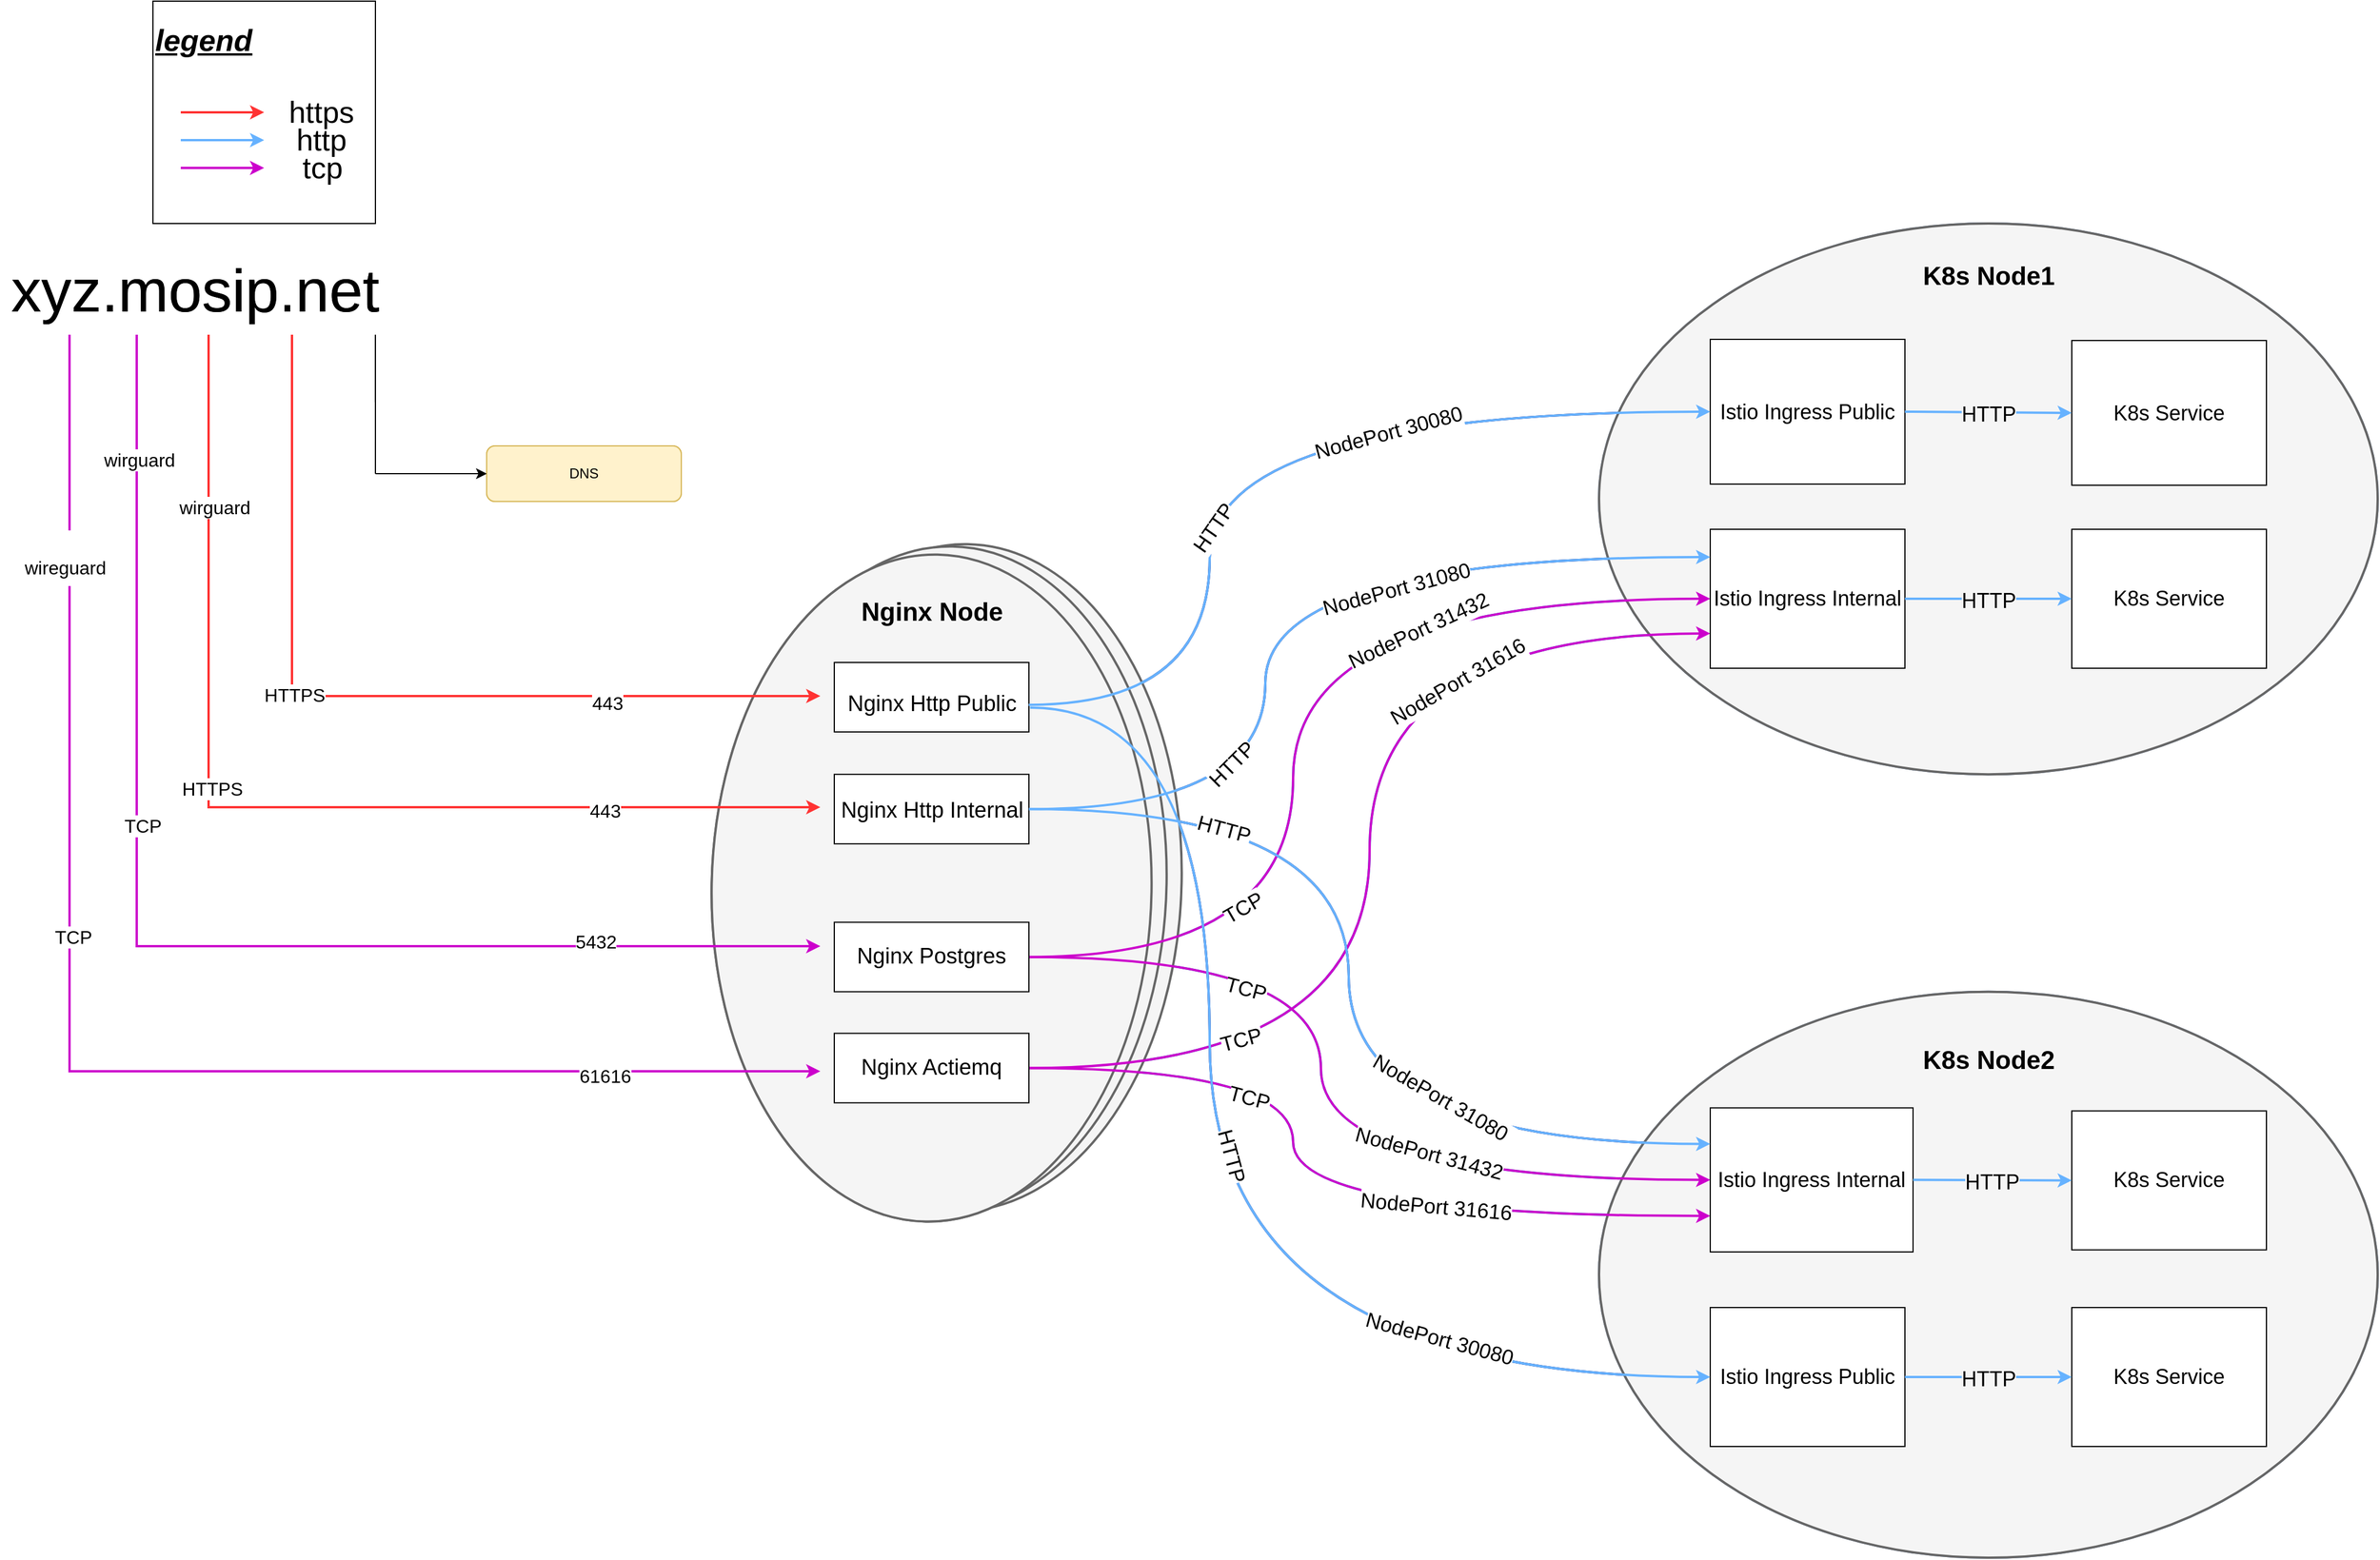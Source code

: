 <mxfile version="20.3.1" type="device"><diagram id="WVS-VEQ8yaZ8q5PCeerE" name="Page-1"><mxGraphModel dx="3231" dy="1894" grid="1" gridSize="24" guides="1" tooltips="1" connect="1" arrows="1" fold="1" page="1" pageScale="1" pageWidth="1169" pageHeight="827" background="none" math="0" shadow="0"><root><mxCell id="0"/><mxCell id="1" parent="0"/><mxCell id="tXTHn3TozKX0kwfG2leL-49" value="" style="rounded=0;whiteSpace=wrap;html=1;" parent="1" vertex="1"><mxGeometry x="301" y="137.38" width="100" as="geometry"/></mxCell><mxCell id="tXTHn3TozKX0kwfG2leL-51" value="" style="ellipse;whiteSpace=wrap;html=1;strokeWidth=2;fillColor=#dae8fc;strokeColor=#6c8ebf;" parent="1" vertex="1"><mxGeometry x="288" y="-576" width="672" height="475.62" as="geometry"/></mxCell><mxCell id="tXTHn3TozKX0kwfG2leL-53" value="DNS" style="rounded=1;whiteSpace=wrap;html=1;fillColor=#fff2cc;strokeColor=#d6b656;" parent="1" vertex="1"><mxGeometry x="-672" y="-384" width="168" height="48" as="geometry"/></mxCell><mxCell id="g8B8g3VruE6CoEb8FBhG-2" style="edgeStyle=orthogonalEdgeStyle;rounded=0;orthogonalLoop=1;jettySize=auto;html=1;exitX=0;exitY=0;exitDx=0;exitDy=0;entryX=0;entryY=0;entryDx=0;entryDy=0;" parent="1" source="tXTHn3TozKX0kwfG2leL-53" target="tXTHn3TozKX0kwfG2leL-53" edge="1"><mxGeometry relative="1" as="geometry"/></mxCell><mxCell id="g8B8g3VruE6CoEb8FBhG-12" value="" style="ellipse;whiteSpace=wrap;html=1;fillColor=#dae8fc;strokeWidth=2;strokeColor=#6c8ebf;" parent="1" vertex="1"><mxGeometry x="288" y="87.32" width="672" height="488.68" as="geometry"/></mxCell><mxCell id="g8B8g3VruE6CoEb8FBhG-14" value="" style="ellipse;whiteSpace=wrap;html=1;fillColor=#f5f5f5;rotation=-89;strokeWidth=2;strokeColor=#666666;fontColor=#333333;" parent="1" vertex="1"><mxGeometry x="-576" y="-192" width="576" height="379.62" as="geometry"/></mxCell><mxCell id="g8B8g3VruE6CoEb8FBhG-15" value="" style="rounded=0;whiteSpace=wrap;html=1;" parent="1" vertex="1"><mxGeometry x="-372" y="-197" width="168" height="60" as="geometry"/></mxCell><mxCell id="g8B8g3VruE6CoEb8FBhG-16" value="" style="rounded=0;whiteSpace=wrap;html=1;" parent="1" vertex="1"><mxGeometry x="-372" y="-100.38" width="168" height="60" as="geometry"/></mxCell><mxCell id="g8B8g3VruE6CoEb8FBhG-103" style="edgeStyle=elbowEdgeStyle;curved=1;orthogonalLoop=1;jettySize=auto;html=1;entryX=0;entryY=0.5;entryDx=0;entryDy=0;labelBackgroundColor=#FFFFFF;fontSize=18;endSize=6;strokeWidth=2;strokeColor=#00CCCC;" parent="1" source="g8B8g3VruE6CoEb8FBhG-17" target="g8B8g3VruE6CoEb8FBhG-21" edge="1"><mxGeometry relative="1" as="geometry"><Array as="points"><mxPoint x="24" y="-96"/></Array></mxGeometry></mxCell><mxCell id="g8B8g3VruE6CoEb8FBhG-112" value="TCP" style="edgeLabel;html=1;align=center;verticalAlign=middle;resizable=0;points=[];fontSize=18;rotation=-30;" parent="g8B8g3VruE6CoEb8FBhG-103" vertex="1" connectable="0"><mxGeometry x="-0.585" y="42" relative="1" as="geometry"><mxPoint x="-1" as="offset"/></mxGeometry></mxCell><mxCell id="g8B8g3VruE6CoEb8FBhG-119" value="NodePort 31432" style="edgeLabel;html=1;align=center;verticalAlign=middle;resizable=0;points=[];fontSize=18;rotation=-25;" parent="g8B8g3VruE6CoEb8FBhG-103" vertex="1" connectable="0"><mxGeometry x="0.436" y="-28" relative="1" as="geometry"><mxPoint as="offset"/></mxGeometry></mxCell><mxCell id="g8B8g3VruE6CoEb8FBhG-104" style="edgeStyle=elbowEdgeStyle;curved=1;orthogonalLoop=1;jettySize=auto;html=1;entryX=0;entryY=0.5;entryDx=0;entryDy=0;labelBackgroundColor=#FFFFFF;fontSize=18;endSize=6;strokeColor=#00CCCC;strokeWidth=2;" parent="1" source="g8B8g3VruE6CoEb8FBhG-17" target="g8B8g3VruE6CoEb8FBhG-23" edge="1"><mxGeometry relative="1" as="geometry"><Array as="points"><mxPoint x="48" y="168"/></Array></mxGeometry></mxCell><mxCell id="g8B8g3VruE6CoEb8FBhG-114" value="TCP" style="edgeLabel;html=1;align=center;verticalAlign=middle;resizable=0;points=[];fontSize=18;rotation=15;" parent="g8B8g3VruE6CoEb8FBhG-104" vertex="1" connectable="0"><mxGeometry x="-0.518" y="-27" relative="1" as="geometry"><mxPoint x="-1" as="offset"/></mxGeometry></mxCell><mxCell id="g8B8g3VruE6CoEb8FBhG-122" value="NodePort 31432" style="edgeLabel;html=1;align=center;verticalAlign=middle;resizable=0;points=[];fontSize=18;rotation=15;" parent="g8B8g3VruE6CoEb8FBhG-104" vertex="1" connectable="0"><mxGeometry x="0.374" y="23" relative="1" as="geometry"><mxPoint x="1" as="offset"/></mxGeometry></mxCell><mxCell id="g8B8g3VruE6CoEb8FBhG-17" value="&lt;font style=&quot;font-size: 19px;&quot;&gt;Nginx Postgres&lt;/font&gt;" style="rounded=0;whiteSpace=wrap;html=1;" parent="1" vertex="1"><mxGeometry x="-372" y="27.32" width="168" height="60" as="geometry"/></mxCell><mxCell id="g8B8g3VruE6CoEb8FBhG-105" style="edgeStyle=elbowEdgeStyle;curved=1;orthogonalLoop=1;jettySize=auto;html=1;entryX=0;entryY=0.75;entryDx=0;entryDy=0;labelBackgroundColor=#FFFFFF;fontSize=18;endSize=6;strokeColor=#00CCCC;strokeWidth=2;" parent="1" source="g8B8g3VruE6CoEb8FBhG-18" target="g8B8g3VruE6CoEb8FBhG-21" edge="1"><mxGeometry relative="1" as="geometry"/></mxCell><mxCell id="g8B8g3VruE6CoEb8FBhG-115" value="TCP" style="edgeLabel;html=1;align=center;verticalAlign=middle;resizable=0;points=[];fontSize=18;rotation=-15;" parent="g8B8g3VruE6CoEb8FBhG-105" vertex="1" connectable="0"><mxGeometry x="-0.618" y="24" relative="1" as="geometry"><mxPoint x="-1" as="offset"/></mxGeometry></mxCell><mxCell id="g8B8g3VruE6CoEb8FBhG-120" value="NodePort 31616" style="edgeLabel;html=1;align=center;verticalAlign=middle;resizable=0;points=[];fontSize=18;rotation=-30;" parent="g8B8g3VruE6CoEb8FBhG-105" vertex="1" connectable="0"><mxGeometry x="0.548" y="-42" relative="1" as="geometry"><mxPoint x="-1" as="offset"/></mxGeometry></mxCell><mxCell id="g8B8g3VruE6CoEb8FBhG-106" style="edgeStyle=elbowEdgeStyle;curved=1;orthogonalLoop=1;jettySize=auto;html=1;entryX=0;entryY=0.75;entryDx=0;entryDy=0;labelBackgroundColor=#FFFFFF;fontSize=18;endSize=6;strokeColor=#00CCCC;strokeWidth=2;" parent="1" source="g8B8g3VruE6CoEb8FBhG-18" target="g8B8g3VruE6CoEb8FBhG-23" edge="1"><mxGeometry relative="1" as="geometry"><Array as="points"><mxPoint x="24" y="216"/></Array></mxGeometry></mxCell><mxCell id="g8B8g3VruE6CoEb8FBhG-116" value="TCP" style="edgeLabel;html=1;align=center;verticalAlign=middle;resizable=0;points=[];fontSize=18;rotation=15;" parent="g8B8g3VruE6CoEb8FBhG-106" vertex="1" connectable="0"><mxGeometry x="-0.468" y="-25" relative="1" as="geometry"><mxPoint x="-1" as="offset"/></mxGeometry></mxCell><mxCell id="g8B8g3VruE6CoEb8FBhG-123" value="NodePort 31616" style="edgeLabel;html=1;align=center;verticalAlign=middle;resizable=0;points=[];fontSize=18;rotation=5;" parent="g8B8g3VruE6CoEb8FBhG-106" vertex="1" connectable="0"><mxGeometry x="0.336" y="8" relative="1" as="geometry"><mxPoint as="offset"/></mxGeometry></mxCell><mxCell id="g8B8g3VruE6CoEb8FBhG-18" value="&lt;font style=&quot;font-size: 19px;&quot;&gt;Nginx Actiemq&lt;/font&gt;" style="rounded=0;whiteSpace=wrap;html=1;" parent="1" vertex="1"><mxGeometry x="-372" y="123.24" width="168" height="60" as="geometry"/></mxCell><mxCell id="g8B8g3VruE6CoEb8FBhG-85" value="HTTP" style="edgeStyle=elbowEdgeStyle;rounded=0;orthogonalLoop=1;jettySize=auto;html=1;exitX=1;exitY=0.5;exitDx=0;exitDy=0;entryX=0;entryY=0.5;entryDx=0;entryDy=0;labelBackgroundColor=#FFFFFF;fontSize=18;" parent="1" source="g8B8g3VruE6CoEb8FBhG-19" target="g8B8g3VruE6CoEb8FBhG-20" edge="1"><mxGeometry relative="1" as="geometry"/></mxCell><mxCell id="g8B8g3VruE6CoEb8FBhG-19" value="&lt;font style=&quot;font-size: 18px;&quot;&gt;Istio Ingress Public&lt;/font&gt;" style="rounded=0;whiteSpace=wrap;html=1;" parent="1" vertex="1"><mxGeometry x="384" y="-476" width="168" height="125" as="geometry"/></mxCell><mxCell id="g8B8g3VruE6CoEb8FBhG-20" value="&lt;font style=&quot;font-size: 18px;&quot;&gt;K8s Service&lt;/font&gt;" style="rounded=0;whiteSpace=wrap;html=1;" parent="1" vertex="1"><mxGeometry x="696" y="-476" width="168" height="125" as="geometry"/></mxCell><mxCell id="g8B8g3VruE6CoEb8FBhG-86" value="HTTP" style="edgeStyle=elbowEdgeStyle;rounded=0;orthogonalLoop=1;jettySize=auto;html=1;exitX=1;exitY=0.5;exitDx=0;exitDy=0;entryX=0;entryY=0.5;entryDx=0;entryDy=0;labelBackgroundColor=#FFFFFF;fontSize=18;" parent="1" source="g8B8g3VruE6CoEb8FBhG-21" target="g8B8g3VruE6CoEb8FBhG-22" edge="1"><mxGeometry relative="1" as="geometry"/></mxCell><mxCell id="g8B8g3VruE6CoEb8FBhG-21" value="&lt;span style=&quot;color: rgb(0, 0, 0); font-family: Helvetica; font-size: 18px; font-style: normal; font-variant-ligatures: normal; font-variant-caps: normal; font-weight: 400; letter-spacing: normal; orphans: 2; text-align: center; text-indent: 0px; text-transform: none; widows: 2; word-spacing: 0px; -webkit-text-stroke-width: 0px; background-color: rgb(248, 249, 250); text-decoration-thickness: initial; text-decoration-style: initial; text-decoration-color: initial; float: none; display: inline !important;&quot;&gt;Istio Ingress Internal&lt;/span&gt;" style="rounded=0;whiteSpace=wrap;html=1;" parent="1" vertex="1"><mxGeometry x="384" y="-312" width="168" height="120" as="geometry"/></mxCell><mxCell id="g8B8g3VruE6CoEb8FBhG-22" value="&lt;span style=&quot;color: rgb(0, 0, 0); font-family: Helvetica; font-size: 18px; font-style: normal; font-variant-ligatures: normal; font-variant-caps: normal; font-weight: 400; letter-spacing: normal; orphans: 2; text-align: center; text-indent: 0px; text-transform: none; widows: 2; word-spacing: 0px; -webkit-text-stroke-width: 0px; background-color: rgb(248, 249, 250); text-decoration-thickness: initial; text-decoration-style: initial; text-decoration-color: initial; float: none; display: inline !important;&quot;&gt;K8s Service&lt;/span&gt;" style="rounded=0;whiteSpace=wrap;html=1;" parent="1" vertex="1"><mxGeometry x="696" y="-312" width="168" height="120" as="geometry"/></mxCell><mxCell id="g8B8g3VruE6CoEb8FBhG-23" value="&lt;span style=&quot;color: rgb(0, 0, 0); font-family: Helvetica; font-size: 18px; font-style: normal; font-variant-ligatures: normal; font-variant-caps: normal; font-weight: 400; letter-spacing: normal; orphans: 2; text-align: center; text-indent: 0px; text-transform: none; widows: 2; word-spacing: 0px; -webkit-text-stroke-width: 0px; background-color: rgb(248, 249, 250); text-decoration-thickness: initial; text-decoration-style: initial; text-decoration-color: initial; float: none; display: inline !important;&quot;&gt;Istio Ingress Internal&lt;/span&gt;" style="rounded=0;whiteSpace=wrap;html=1;" parent="1" vertex="1"><mxGeometry x="384" y="187.62" width="175" height="124.38" as="geometry"/></mxCell><mxCell id="g8B8g3VruE6CoEb8FBhG-24" value="&lt;span style=&quot;color: rgb(0, 0, 0); font-family: Helvetica; font-size: 18px; font-style: normal; font-variant-ligatures: normal; font-variant-caps: normal; font-weight: 400; letter-spacing: normal; orphans: 2; text-align: center; text-indent: 0px; text-transform: none; widows: 2; word-spacing: 0px; -webkit-text-stroke-width: 0px; background-color: rgb(248, 249, 250); text-decoration-thickness: initial; text-decoration-style: initial; text-decoration-color: initial; float: none; display: inline !important;&quot;&gt;K8s Service&lt;/span&gt;" style="rounded=0;whiteSpace=wrap;html=1;" parent="1" vertex="1"><mxGeometry x="696" y="183.24" width="168" height="120" as="geometry"/></mxCell><mxCell id="g8B8g3VruE6CoEb8FBhG-89" value="HTTP" style="edgeStyle=elbowEdgeStyle;rounded=0;orthogonalLoop=1;jettySize=auto;html=1;exitX=1;exitY=0.5;exitDx=0;exitDy=0;labelBackgroundColor=#FFFFFF;fontSize=18;" parent="1" source="g8B8g3VruE6CoEb8FBhG-25" target="g8B8g3VruE6CoEb8FBhG-26" edge="1"><mxGeometry relative="1" as="geometry"/></mxCell><mxCell id="g8B8g3VruE6CoEb8FBhG-25" value="&lt;span style=&quot;color: rgb(0, 0, 0); font-family: Helvetica; font-size: 18px; font-style: normal; font-variant-ligatures: normal; font-variant-caps: normal; font-weight: 400; letter-spacing: normal; orphans: 2; text-align: center; text-indent: 0px; text-transform: none; widows: 2; word-spacing: 0px; -webkit-text-stroke-width: 0px; background-color: rgb(248, 249, 250); text-decoration-thickness: initial; text-decoration-style: initial; text-decoration-color: initial; float: none; display: inline !important;&quot;&gt;Istio Ingress Public&lt;/span&gt;" style="rounded=0;whiteSpace=wrap;html=1;" parent="1" vertex="1"><mxGeometry x="384" y="360" width="168" height="120" as="geometry"/></mxCell><mxCell id="g8B8g3VruE6CoEb8FBhG-26" value="&lt;span style=&quot;color: rgb(0, 0, 0); font-family: Helvetica; font-size: 18px; font-style: normal; font-variant-ligatures: normal; font-variant-caps: normal; font-weight: 400; letter-spacing: normal; orphans: 2; text-align: center; text-indent: 0px; text-transform: none; widows: 2; word-spacing: 0px; -webkit-text-stroke-width: 0px; background-color: rgb(248, 249, 250); text-decoration-thickness: initial; text-decoration-style: initial; text-decoration-color: initial; float: none; display: inline !important;&quot;&gt;K8s Service&lt;/span&gt;" style="rounded=0;whiteSpace=wrap;html=1;" parent="1" vertex="1"><mxGeometry x="696" y="360" width="168" height="120" as="geometry"/></mxCell><mxCell id="g8B8g3VruE6CoEb8FBhG-42" value="" style="endArrow=none;html=1;rounded=0;fontSize=40;entryX=0.909;entryY=0.944;entryDx=0;entryDy=0;entryPerimeter=0;" parent="1" edge="1"><mxGeometry width="50" height="50" relative="1" as="geometry"><mxPoint x="-768" y="-360" as="sourcePoint"/><mxPoint x="-768.024" y="-480.032" as="targetPoint"/></mxGeometry></mxCell><mxCell id="g8B8g3VruE6CoEb8FBhG-43" value="" style="endArrow=classic;html=1;rounded=0;fontSize=40;entryX=0;entryY=0.5;entryDx=0;entryDy=0;" parent="1" target="tXTHn3TozKX0kwfG2leL-53" edge="1"><mxGeometry width="50" height="50" relative="1" as="geometry"><mxPoint x="-768" y="-360" as="sourcePoint"/><mxPoint x="-262" y="-216" as="targetPoint"/></mxGeometry></mxCell><mxCell id="g8B8g3VruE6CoEb8FBhG-47" style="edgeStyle=orthogonalEdgeStyle;rounded=0;orthogonalLoop=1;jettySize=auto;html=1;fontSize=40;strokeColor=#00CCCC;strokeWidth=2;" parent="1" edge="1"><mxGeometry relative="1" as="geometry"><mxPoint x="-384" y="48" as="targetPoint"/><mxPoint x="-974" y="-480" as="sourcePoint"/><Array as="points"><mxPoint x="-974" y="48"/></Array></mxGeometry></mxCell><mxCell id="g8B8g3VruE6CoEb8FBhG-66" value="&lt;span style=&quot;color: rgba(0, 0, 0, 0); font-family: monospace; font-size: 0px; text-align: start; background-color: rgb(248, 249, 250);&quot;&gt;%3CmxGraphModel%3E%3Croot%3E%3CmxCell%20id%3D%220%22%2F%3E%3CmxCell%20id%3D%221%22%20parent%3D%220%22%2F%3E%3CmxCell%20id%3D%222%22%20value%3D%22%26lt%3Bfont%20style%3D%26quot%3Bfont-size%3A%2016px%3B%26quot%3B%26gt%3Bwireguard%26lt%3B%2Ffont%26gt%3B%22%20style%3D%22edgeLabel%3Bhtml%3D1%3Balign%3Dcenter%3BverticalAlign%3Dmiddle%3Bresizable%3D0%3Bpoints%3D%5B%5D%3BfontSize%3D40%3B%22%20vertex%3D%221%22%20connectable%3D%220%22%20parent%3D%221%22%3E%3CmxGeometry%20x%3D%22-1036%22%20y%3D%22-288.889%22%20as%3D%22geometry%22%2F%3E%3C%2FmxCell%3E%3C%2Froot%3E%3C%2FmxGraphModel%3E&lt;/span&gt;&lt;span style=&quot;color: rgba(0, 0, 0, 0); font-family: monospace; font-size: 0px; text-align: start; background-color: rgb(248, 249, 250);&quot;&gt;%3CmxGraphModel%3E%3Croot%3E%3CmxCell%20id%3D%220%22%2F%3E%3CmxCell%20id%3D%221%22%20parent%3D%220%22%2F%3E%3CmxCell%20id%3D%222%22%20value%3D%22%26lt%3Bfont%20style%3D%26quot%3Bfont-size%3A%2016px%3B%26quot%3B%26gt%3Bwireguard%26lt%3B%2Ffont%26gt%3B%22%20style%3D%22edgeLabel%3Bhtml%3D1%3Balign%3Dcenter%3BverticalAlign%3Dmiddle%3Bresizable%3D0%3Bpoints%3D%5B%5D%3BfontSize%3D40%3B%22%20vertex%3D%221%22%20connectable%3D%220%22%20parent%3D%221%22%3E%3CmxGeometry%20x%3D%22-1036%22%20y%3D%22-288.889%22%20as%3D%22geometry%22%2F%3E%3C%2FmxCell%3E%3C%2Froot%3E%3C%2FmxGraphModel%3E&lt;/span&gt;" style="edgeLabel;html=1;align=center;verticalAlign=middle;resizable=0;points=[];fontSize=16;" parent="g8B8g3VruE6CoEb8FBhG-47" vertex="1" connectable="0"><mxGeometry x="-0.639" y="-2" relative="1" as="geometry"><mxPoint as="offset"/></mxGeometry></mxCell><mxCell id="g8B8g3VruE6CoEb8FBhG-67" value="wirguard" style="edgeLabel;html=1;align=center;verticalAlign=middle;resizable=0;points=[];fontSize=16;" parent="g8B8g3VruE6CoEb8FBhG-47" vertex="1" connectable="0"><mxGeometry x="-0.808" y="2" relative="1" as="geometry"><mxPoint as="offset"/></mxGeometry></mxCell><mxCell id="g8B8g3VruE6CoEb8FBhG-71" value="TCP" style="edgeLabel;html=1;align=center;verticalAlign=middle;resizable=0;points=[];fontSize=16;" parent="g8B8g3VruE6CoEb8FBhG-47" vertex="1" connectable="0"><mxGeometry x="-0.242" y="5" relative="1" as="geometry"><mxPoint as="offset"/></mxGeometry></mxCell><mxCell id="g8B8g3VruE6CoEb8FBhG-75" value="5432" style="edgeLabel;html=1;align=center;verticalAlign=middle;resizable=0;points=[];fontSize=16;" parent="g8B8g3VruE6CoEb8FBhG-47" vertex="1" connectable="0"><mxGeometry x="0.586" y="4" relative="1" as="geometry"><mxPoint x="37" as="offset"/></mxGeometry></mxCell><mxCell id="g8B8g3VruE6CoEb8FBhG-48" style="edgeStyle=orthogonalEdgeStyle;rounded=0;orthogonalLoop=1;jettySize=auto;html=1;fontSize=40;strokeWidth=2;strokeColor=#000066;" parent="1" edge="1"><mxGeometry relative="1" as="geometry"><mxPoint x="-384" y="-72" as="targetPoint"/><mxPoint x="-912" y="-480" as="sourcePoint"/><Array as="points"><mxPoint x="-912" y="-72"/></Array></mxGeometry></mxCell><mxCell id="g8B8g3VruE6CoEb8FBhG-68" value="wirguard" style="edgeLabel;html=1;align=center;verticalAlign=middle;resizable=0;points=[];fontSize=16;" parent="g8B8g3VruE6CoEb8FBhG-48" vertex="1" connectable="0"><mxGeometry x="-0.68" y="5" relative="1" as="geometry"><mxPoint y="-1" as="offset"/></mxGeometry></mxCell><mxCell id="g8B8g3VruE6CoEb8FBhG-70" value="HTTPS" style="edgeLabel;html=1;align=center;verticalAlign=middle;resizable=0;points=[];fontSize=16;" parent="g8B8g3VruE6CoEb8FBhG-48" vertex="1" connectable="0"><mxGeometry x="-0.16" y="3" relative="1" as="geometry"><mxPoint y="-1" as="offset"/></mxGeometry></mxCell><mxCell id="g8B8g3VruE6CoEb8FBhG-74" value="443" style="edgeLabel;html=1;align=center;verticalAlign=middle;resizable=0;points=[];fontSize=16;" parent="g8B8g3VruE6CoEb8FBhG-48" vertex="1" connectable="0"><mxGeometry x="0.599" y="-3" relative="1" as="geometry"><mxPoint x="1" as="offset"/></mxGeometry></mxCell><mxCell id="g8B8g3VruE6CoEb8FBhG-49" style="edgeStyle=orthogonalEdgeStyle;rounded=0;orthogonalLoop=1;jettySize=auto;html=1;fontSize=40;strokeColor=#000066;strokeWidth=2;" parent="1" edge="1"><mxGeometry relative="1" as="geometry"><mxPoint x="-384" y="-168" as="targetPoint"/><mxPoint x="-840" y="-480" as="sourcePoint"/><Array as="points"><mxPoint x="-840" y="-469"/><mxPoint x="-840" y="-168"/></Array></mxGeometry></mxCell><mxCell id="g8B8g3VruE6CoEb8FBhG-69" value="HTTPS" style="edgeLabel;html=1;align=center;verticalAlign=middle;resizable=0;points=[];fontSize=16;" parent="g8B8g3VruE6CoEb8FBhG-49" vertex="1" connectable="0"><mxGeometry x="-0.19" y="1" relative="1" as="geometry"><mxPoint x="1" as="offset"/></mxGeometry></mxCell><mxCell id="g8B8g3VruE6CoEb8FBhG-73" value="443" style="edgeLabel;html=1;align=center;verticalAlign=middle;resizable=0;points=[];fontSize=16;" parent="g8B8g3VruE6CoEb8FBhG-49" vertex="1" connectable="0"><mxGeometry x="0.518" y="-6" relative="1" as="geometry"><mxPoint x="1" as="offset"/></mxGeometry></mxCell><mxCell id="g8B8g3VruE6CoEb8FBhG-50" style="edgeStyle=orthogonalEdgeStyle;rounded=0;orthogonalLoop=1;jettySize=auto;html=1;fontSize=40;strokeColor=#00CCCC;strokeWidth=2;" parent="1" edge="1"><mxGeometry relative="1" as="geometry"><mxPoint x="-384" y="156" as="targetPoint"/><mxPoint x="-1032" y="-480" as="sourcePoint"/><Array as="points"><mxPoint x="-1032" y="156"/><mxPoint x="-384" y="156"/></Array></mxGeometry></mxCell><mxCell id="g8B8g3VruE6CoEb8FBhG-65" value="&lt;font style=&quot;font-size: 16px;&quot;&gt;wireguard&lt;/font&gt;" style="edgeLabel;html=1;align=center;verticalAlign=middle;resizable=0;points=[];fontSize=40;" parent="g8B8g3VruE6CoEb8FBhG-50" vertex="1" connectable="0"><mxGeometry x="-0.702" y="-4" relative="1" as="geometry"><mxPoint as="offset"/></mxGeometry></mxCell><mxCell id="g8B8g3VruE6CoEb8FBhG-72" value="TCP" style="edgeLabel;html=1;align=center;verticalAlign=middle;resizable=0;points=[];fontSize=16;" parent="g8B8g3VruE6CoEb8FBhG-50" vertex="1" connectable="0"><mxGeometry x="-0.19" y="3" relative="1" as="geometry"><mxPoint as="offset"/></mxGeometry></mxCell><mxCell id="g8B8g3VruE6CoEb8FBhG-76" value="61616" style="edgeLabel;html=1;align=center;verticalAlign=middle;resizable=0;points=[];fontSize=16;" parent="g8B8g3VruE6CoEb8FBhG-50" vertex="1" connectable="0"><mxGeometry x="0.708" y="-4" relative="1" as="geometry"><mxPoint x="1" as="offset"/></mxGeometry></mxCell><mxCell id="g8B8g3VruE6CoEb8FBhG-77" value="&lt;b&gt;&lt;font style=&quot;font-size: 22px;&quot;&gt;Nginx Node&lt;/font&gt;&lt;/b&gt;" style="text;html=1;align=center;verticalAlign=middle;resizable=0;points=[];autosize=1;strokeColor=none;fillColor=none;fontSize=16;" parent="1" vertex="1"><mxGeometry x="-360" y="-264" width="144" height="48" as="geometry"/></mxCell><mxCell id="g8B8g3VruE6CoEb8FBhG-79" value="&lt;font style=&quot;font-size: 52px;&quot;&gt;xyz.mosip.net&lt;/font&gt;" style="text;html=1;align=center;verticalAlign=middle;resizable=0;points=[];autosize=1;strokeColor=none;fillColor=none;fontSize=18;strokeWidth=12;" parent="1" vertex="1"><mxGeometry x="-1092" y="-554" width="336" height="72" as="geometry"/></mxCell><mxCell id="g8B8g3VruE6CoEb8FBhG-99" style="edgeStyle=elbowEdgeStyle;curved=1;orthogonalLoop=1;jettySize=auto;html=1;entryX=0;entryY=0.5;entryDx=0;entryDy=0;labelBackgroundColor=#FFFFFF;fontSize=18;endSize=6;exitX=0.999;exitY=0.675;exitDx=0;exitDy=0;exitPerimeter=0;strokeColor=#000066;strokeWidth=2;" parent="1" source="g8B8g3VruE6CoEb8FBhG-80" target="g8B8g3VruE6CoEb8FBhG-19" edge="1"><mxGeometry relative="1" as="geometry"><mxPoint x="-216" y="-165" as="sourcePoint"/><Array as="points"><mxPoint x="-48" y="-384"/><mxPoint x="72" y="-480"/><mxPoint x="-72" y="-288"/><mxPoint x="72" y="-480"/><mxPoint x="-48" y="-360"/></Array></mxGeometry></mxCell><mxCell id="g8B8g3VruE6CoEb8FBhG-108" value="HTTP" style="edgeLabel;html=1;align=center;verticalAlign=middle;resizable=0;points=[];fontSize=18;rotation=-55;" parent="g8B8g3VruE6CoEb8FBhG-99" vertex="1" connectable="0"><mxGeometry x="-0.265" y="-3" relative="1" as="geometry"><mxPoint as="offset"/></mxGeometry></mxCell><mxCell id="g8B8g3VruE6CoEb8FBhG-117" value="NodePort 30080" style="edgeLabel;html=1;align=center;verticalAlign=middle;resizable=0;points=[];fontSize=18;rotation=-15;fontColor=#000000;" parent="g8B8g3VruE6CoEb8FBhG-99" vertex="1" connectable="0"><mxGeometry x="0.34" y="-18" relative="1" as="geometry"><mxPoint x="-1" as="offset"/></mxGeometry></mxCell><mxCell id="g8B8g3VruE6CoEb8FBhG-100" style="edgeStyle=elbowEdgeStyle;curved=1;orthogonalLoop=1;jettySize=auto;html=1;entryX=0;entryY=0.5;entryDx=0;entryDy=0;labelBackgroundColor=#FFFFFF;fontSize=18;endSize=6;exitX=1.006;exitY=0.708;exitDx=0;exitDy=0;exitPerimeter=0;strokeWidth=2;strokeColor=#000066;" parent="1" source="g8B8g3VruE6CoEb8FBhG-80" target="g8B8g3VruE6CoEb8FBhG-25" edge="1"><mxGeometry relative="1" as="geometry"><mxPoint x="-192" y="-151" as="sourcePoint"/><Array as="points"><mxPoint x="-48" y="216"/></Array></mxGeometry></mxCell><mxCell id="g8B8g3VruE6CoEb8FBhG-111" value="HTTP" style="edgeLabel;html=1;align=center;verticalAlign=middle;resizable=0;points=[];fontSize=18;rotation=75;" parent="g8B8g3VruE6CoEb8FBhG-100" vertex="1" connectable="0"><mxGeometry x="-0.07" y="19" relative="1" as="geometry"><mxPoint as="offset"/></mxGeometry></mxCell><mxCell id="g8B8g3VruE6CoEb8FBhG-124" value="NodePort 30080" style="edgeLabel;html=1;align=center;verticalAlign=middle;resizable=0;points=[];fontSize=18;rotation=15;" parent="g8B8g3VruE6CoEb8FBhG-100" vertex="1" connectable="0"><mxGeometry x="0.596" y="33" relative="1" as="geometry"><mxPoint x="1" as="offset"/></mxGeometry></mxCell><mxCell id="g8B8g3VruE6CoEb8FBhG-80" value="&lt;font style=&quot;font-size: 19px;&quot;&gt;Nginx Http Public&lt;/font&gt;" style="text;html=1;align=center;verticalAlign=middle;resizable=0;points=[];autosize=1;strokeColor=none;fillColor=none;fontSize=50;" parent="1" vertex="1"><mxGeometry x="-372" y="-209" width="168" height="72" as="geometry"/></mxCell><mxCell id="g8B8g3VruE6CoEb8FBhG-98" style="edgeStyle=elbowEdgeStyle;curved=1;orthogonalLoop=1;jettySize=auto;html=1;entryX=0;entryY=0.25;entryDx=0;entryDy=0;labelBackgroundColor=#FFFFFF;fontSize=18;endSize=6;strokeColor=#000066;strokeWidth=2;" parent="1" source="g8B8g3VruE6CoEb8FBhG-81" target="g8B8g3VruE6CoEb8FBhG-23" edge="1"><mxGeometry relative="1" as="geometry"><Array as="points"><mxPoint x="72" y="24"/></Array></mxGeometry></mxCell><mxCell id="g8B8g3VruE6CoEb8FBhG-110" value="HTTP" style="edgeLabel;html=1;align=center;verticalAlign=middle;resizable=0;points=[];fontSize=18;rotation=15;" parent="g8B8g3VruE6CoEb8FBhG-98" vertex="1" connectable="0"><mxGeometry x="-0.616" y="-17" relative="1" as="geometry"><mxPoint x="-1" as="offset"/></mxGeometry></mxCell><mxCell id="g8B8g3VruE6CoEb8FBhG-121" value="NodePort 31080&amp;nbsp;" style="edgeLabel;html=1;align=center;verticalAlign=middle;resizable=0;points=[];fontSize=18;rotation=30;" parent="g8B8g3VruE6CoEb8FBhG-98" vertex="1" connectable="0"><mxGeometry x="0.473" y="39" relative="1" as="geometry"><mxPoint as="offset"/></mxGeometry></mxCell><mxCell id="g8B8g3VruE6CoEb8FBhG-101" style="edgeStyle=elbowEdgeStyle;curved=1;orthogonalLoop=1;jettySize=auto;html=1;labelBackgroundColor=#FFFFFF;fontSize=18;endSize=6;strokeColor=#000066;strokeWidth=2;" parent="1" source="g8B8g3VruE6CoEb8FBhG-81" target="g8B8g3VruE6CoEb8FBhG-21" edge="1"><mxGeometry relative="1" as="geometry"><Array as="points"><mxPoint y="-288"/></Array></mxGeometry></mxCell><mxCell id="g8B8g3VruE6CoEb8FBhG-109" value="HTTP" style="edgeLabel;html=1;align=center;verticalAlign=middle;resizable=0;points=[];fontSize=18;rotation=-45;" parent="g8B8g3VruE6CoEb8FBhG-101" vertex="1" connectable="0"><mxGeometry x="-0.398" y="29" relative="1" as="geometry"><mxPoint as="offset"/></mxGeometry></mxCell><mxCell id="g8B8g3VruE6CoEb8FBhG-118" value="NodePort 31080" style="edgeLabel;html=1;align=center;verticalAlign=middle;resizable=0;points=[];fontSize=18;rotation=-15;" parent="g8B8g3VruE6CoEb8FBhG-101" vertex="1" connectable="0"><mxGeometry x="0.328" y="-28" relative="1" as="geometry"><mxPoint x="-1" as="offset"/></mxGeometry></mxCell><mxCell id="g8B8g3VruE6CoEb8FBhG-81" value="&lt;font style=&quot;font-size: 19px;&quot;&gt;Nginx Http Internal&lt;/font&gt;" style="text;html=1;align=center;verticalAlign=middle;resizable=0;points=[];autosize=1;strokeColor=none;fillColor=none;fontSize=20;" parent="1" vertex="1"><mxGeometry x="-372" y="-94.38" width="168" height="48" as="geometry"/></mxCell><mxCell id="g8B8g3VruE6CoEb8FBhG-83" value="&lt;b&gt;K8s Node1&lt;/b&gt;" style="text;html=1;align=center;verticalAlign=middle;resizable=0;points=[];autosize=1;strokeColor=none;fillColor=none;fontSize=22;" parent="1" vertex="1"><mxGeometry x="552" y="-554" width="144" height="48" as="geometry"/></mxCell><mxCell id="g8B8g3VruE6CoEb8FBhG-84" value="&lt;b&gt;K8s Node2&lt;/b&gt;" style="text;html=1;align=center;verticalAlign=middle;resizable=0;points=[];autosize=1;strokeColor=none;fillColor=none;fontSize=22;" parent="1" vertex="1"><mxGeometry x="552" y="123.24" width="144" height="48" as="geometry"/></mxCell><mxCell id="g8B8g3VruE6CoEb8FBhG-92" value="HTTP" style="endArrow=classic;html=1;rounded=0;labelBackgroundColor=#FFFFFF;fontSize=18;endSize=6;exitX=1;exitY=0.5;exitDx=0;exitDy=0;" parent="1" source="g8B8g3VruE6CoEb8FBhG-23" target="g8B8g3VruE6CoEb8FBhG-24" edge="1"><mxGeometry width="50" height="50" relative="1" as="geometry"><mxPoint x="240" y="218" as="sourcePoint"/><mxPoint x="290" y="168" as="targetPoint"/><Array as="points"><mxPoint x="624" y="250"/></Array></mxGeometry></mxCell><mxCell id="43R2U5w7s7dkyhz_4EI_-1" value="" style="ellipse;whiteSpace=wrap;html=1;fillColor=#f5f5f5;rotation=-89;strokeWidth=2;strokeColor=#666666;fontColor=#333333;" parent="1" vertex="1"><mxGeometry x="-550" y="-201" width="576" height="379.62" as="geometry"/></mxCell><mxCell id="43R2U5w7s7dkyhz_4EI_-2" value="" style="ellipse;whiteSpace=wrap;html=1;fillColor=#f5f5f5;rotation=-89;strokeWidth=2;strokeColor=#666666;fontColor=#333333;" parent="1" vertex="1"><mxGeometry x="-563" y="-199" width="576" height="379.62" as="geometry"/></mxCell><mxCell id="43R2U5w7s7dkyhz_4EI_-3" value="" style="rounded=0;whiteSpace=wrap;html=1;" parent="1" vertex="1"><mxGeometry x="301" y="137.38" width="100" as="geometry"/></mxCell><mxCell id="43R2U5w7s7dkyhz_4EI_-4" value="" style="ellipse;whiteSpace=wrap;html=1;strokeWidth=2;fillColor=#f5f5f5;strokeColor=#666666;fontColor=#333333;" parent="1" vertex="1"><mxGeometry x="288" y="-576" width="672" height="475.62" as="geometry"/></mxCell><mxCell id="43R2U5w7s7dkyhz_4EI_-5" value="DNS" style="rounded=1;whiteSpace=wrap;html=1;fillColor=#fff2cc;strokeColor=#d6b656;" parent="1" vertex="1"><mxGeometry x="-672" y="-384" width="168" height="48" as="geometry"/></mxCell><mxCell id="43R2U5w7s7dkyhz_4EI_-6" style="edgeStyle=orthogonalEdgeStyle;rounded=0;orthogonalLoop=1;jettySize=auto;html=1;exitX=0;exitY=0;exitDx=0;exitDy=0;entryX=0;entryY=0;entryDx=0;entryDy=0;" parent="1" source="43R2U5w7s7dkyhz_4EI_-5" target="43R2U5w7s7dkyhz_4EI_-5" edge="1"><mxGeometry relative="1" as="geometry"/></mxCell><mxCell id="43R2U5w7s7dkyhz_4EI_-7" value="" style="ellipse;whiteSpace=wrap;html=1;fillColor=#f5f5f5;strokeWidth=2;strokeColor=#666666;fontColor=#333333;" parent="1" vertex="1"><mxGeometry x="288" y="87.32" width="672" height="488.68" as="geometry"/></mxCell><mxCell id="43R2U5w7s7dkyhz_4EI_-8" value="" style="ellipse;whiteSpace=wrap;html=1;fillColor=#f5f5f5;rotation=-89;strokeWidth=2;strokeColor=#666666;fontColor=#333333;" parent="1" vertex="1"><mxGeometry x="-576" y="-192" width="576" height="379.62" as="geometry"/></mxCell><mxCell id="43R2U5w7s7dkyhz_4EI_-9" value="" style="rounded=0;whiteSpace=wrap;html=1;" parent="1" vertex="1"><mxGeometry x="-372" y="-197" width="168" height="60" as="geometry"/></mxCell><mxCell id="43R2U5w7s7dkyhz_4EI_-10" value="" style="rounded=0;whiteSpace=wrap;html=1;" parent="1" vertex="1"><mxGeometry x="-372" y="-100.38" width="168" height="60" as="geometry"/></mxCell><mxCell id="43R2U5w7s7dkyhz_4EI_-11" style="edgeStyle=elbowEdgeStyle;curved=1;orthogonalLoop=1;jettySize=auto;html=1;entryX=0;entryY=0.5;entryDx=0;entryDy=0;labelBackgroundColor=#FFFFFF;fontSize=18;endSize=6;strokeWidth=2;strokeColor=#CC00CC;fillColor=#76608a;" parent="1" source="43R2U5w7s7dkyhz_4EI_-17" target="43R2U5w7s7dkyhz_4EI_-29" edge="1"><mxGeometry relative="1" as="geometry"><Array as="points"><mxPoint x="24" y="-96"/></Array></mxGeometry></mxCell><mxCell id="43R2U5w7s7dkyhz_4EI_-12" value="TCP" style="edgeLabel;html=1;align=center;verticalAlign=middle;resizable=0;points=[];fontSize=18;rotation=-30;" parent="43R2U5w7s7dkyhz_4EI_-11" vertex="1" connectable="0"><mxGeometry x="-0.585" y="42" relative="1" as="geometry"><mxPoint x="-1" as="offset"/></mxGeometry></mxCell><mxCell id="43R2U5w7s7dkyhz_4EI_-13" value="NodePort 31432" style="edgeLabel;html=1;align=center;verticalAlign=middle;resizable=0;points=[];fontSize=18;rotation=-25;" parent="43R2U5w7s7dkyhz_4EI_-11" vertex="1" connectable="0"><mxGeometry x="0.436" y="-28" relative="1" as="geometry"><mxPoint as="offset"/></mxGeometry></mxCell><mxCell id="43R2U5w7s7dkyhz_4EI_-14" style="edgeStyle=elbowEdgeStyle;curved=1;orthogonalLoop=1;jettySize=auto;html=1;entryX=0;entryY=0.5;entryDx=0;entryDy=0;labelBackgroundColor=#FFFFFF;fontSize=18;endSize=6;strokeColor=#CC00CC;strokeWidth=2;fillColor=#76608a;" parent="1" source="43R2U5w7s7dkyhz_4EI_-17" target="43R2U5w7s7dkyhz_4EI_-31" edge="1"><mxGeometry relative="1" as="geometry"><Array as="points"><mxPoint x="48" y="168"/></Array></mxGeometry></mxCell><mxCell id="43R2U5w7s7dkyhz_4EI_-15" value="TCP" style="edgeLabel;html=1;align=center;verticalAlign=middle;resizable=0;points=[];fontSize=18;rotation=15;" parent="43R2U5w7s7dkyhz_4EI_-14" vertex="1" connectable="0"><mxGeometry x="-0.518" y="-27" relative="1" as="geometry"><mxPoint x="-1" as="offset"/></mxGeometry></mxCell><mxCell id="43R2U5w7s7dkyhz_4EI_-16" value="NodePort 31432" style="edgeLabel;html=1;align=center;verticalAlign=middle;resizable=0;points=[];fontSize=18;rotation=15;" parent="43R2U5w7s7dkyhz_4EI_-14" vertex="1" connectable="0"><mxGeometry x="0.374" y="23" relative="1" as="geometry"><mxPoint x="1" as="offset"/></mxGeometry></mxCell><mxCell id="43R2U5w7s7dkyhz_4EI_-17" value="&lt;font style=&quot;font-size: 19px;&quot;&gt;Nginx Postgres&lt;/font&gt;" style="rounded=0;whiteSpace=wrap;html=1;" parent="1" vertex="1"><mxGeometry x="-372" y="27.32" width="168" height="60" as="geometry"/></mxCell><mxCell id="43R2U5w7s7dkyhz_4EI_-18" style="edgeStyle=elbowEdgeStyle;curved=1;orthogonalLoop=1;jettySize=auto;html=1;entryX=0;entryY=0.75;entryDx=0;entryDy=0;labelBackgroundColor=#FFFFFF;fontSize=18;endSize=6;strokeColor=#CC00CC;strokeWidth=2;fillColor=#76608a;" parent="1" source="43R2U5w7s7dkyhz_4EI_-24" target="43R2U5w7s7dkyhz_4EI_-29" edge="1"><mxGeometry relative="1" as="geometry"/></mxCell><mxCell id="43R2U5w7s7dkyhz_4EI_-19" value="TCP" style="edgeLabel;html=1;align=center;verticalAlign=middle;resizable=0;points=[];fontSize=18;rotation=-15;" parent="43R2U5w7s7dkyhz_4EI_-18" vertex="1" connectable="0"><mxGeometry x="-0.618" y="24" relative="1" as="geometry"><mxPoint x="-1" as="offset"/></mxGeometry></mxCell><mxCell id="43R2U5w7s7dkyhz_4EI_-20" value="NodePort 31616" style="edgeLabel;html=1;align=center;verticalAlign=middle;resizable=0;points=[];fontSize=18;rotation=-30;" parent="43R2U5w7s7dkyhz_4EI_-18" vertex="1" connectable="0"><mxGeometry x="0.548" y="-42" relative="1" as="geometry"><mxPoint x="-1" as="offset"/></mxGeometry></mxCell><mxCell id="43R2U5w7s7dkyhz_4EI_-21" style="edgeStyle=elbowEdgeStyle;curved=1;orthogonalLoop=1;jettySize=auto;html=1;entryX=0;entryY=0.75;entryDx=0;entryDy=0;labelBackgroundColor=#FFFFFF;fontSize=18;endSize=6;strokeColor=#CC00CC;strokeWidth=2;fillColor=#76608a;" parent="1" source="43R2U5w7s7dkyhz_4EI_-24" target="43R2U5w7s7dkyhz_4EI_-31" edge="1"><mxGeometry relative="1" as="geometry"><Array as="points"><mxPoint x="24" y="216"/></Array></mxGeometry></mxCell><mxCell id="43R2U5w7s7dkyhz_4EI_-22" value="TCP" style="edgeLabel;html=1;align=center;verticalAlign=middle;resizable=0;points=[];fontSize=18;rotation=15;" parent="43R2U5w7s7dkyhz_4EI_-21" vertex="1" connectable="0"><mxGeometry x="-0.468" y="-25" relative="1" as="geometry"><mxPoint x="-1" as="offset"/></mxGeometry></mxCell><mxCell id="43R2U5w7s7dkyhz_4EI_-23" value="NodePort 31616" style="edgeLabel;html=1;align=center;verticalAlign=middle;resizable=0;points=[];fontSize=18;rotation=5;" parent="43R2U5w7s7dkyhz_4EI_-21" vertex="1" connectable="0"><mxGeometry x="0.336" y="8" relative="1" as="geometry"><mxPoint as="offset"/></mxGeometry></mxCell><mxCell id="43R2U5w7s7dkyhz_4EI_-24" value="&lt;font style=&quot;font-size: 19px;&quot;&gt;Nginx Actiemq&lt;/font&gt;" style="rounded=0;whiteSpace=wrap;html=1;" parent="1" vertex="1"><mxGeometry x="-372" y="123.24" width="168" height="60" as="geometry"/></mxCell><mxCell id="43R2U5w7s7dkyhz_4EI_-26" value="&lt;font style=&quot;font-size: 18px;&quot;&gt;Istio Ingress Public&lt;/font&gt;" style="rounded=0;whiteSpace=wrap;html=1;" parent="1" vertex="1"><mxGeometry x="384" y="-476" width="168" height="125" as="geometry"/></mxCell><mxCell id="43R2U5w7s7dkyhz_4EI_-27" value="&lt;font style=&quot;font-size: 18px;&quot;&gt;K8s Service&lt;/font&gt;" style="rounded=0;whiteSpace=wrap;html=1;" parent="1" vertex="1"><mxGeometry x="696" y="-475" width="168" height="125" as="geometry"/></mxCell><mxCell id="43R2U5w7s7dkyhz_4EI_-29" value="&lt;span style=&quot;color: rgb(0, 0, 0); font-family: Helvetica; font-size: 18px; font-style: normal; font-variant-ligatures: normal; font-variant-caps: normal; font-weight: 400; letter-spacing: normal; orphans: 2; text-align: center; text-indent: 0px; text-transform: none; widows: 2; word-spacing: 0px; -webkit-text-stroke-width: 0px; text-decoration-thickness: initial; text-decoration-style: initial; text-decoration-color: initial; float: none; display: inline !important;&quot;&gt;Istio Ingress Internal&lt;/span&gt;" style="rounded=0;whiteSpace=wrap;html=1;" parent="1" vertex="1"><mxGeometry x="384" y="-312" width="168" height="120" as="geometry"/></mxCell><mxCell id="43R2U5w7s7dkyhz_4EI_-30" value="&lt;span style=&quot;color: rgb(0, 0, 0); font-family: Helvetica; font-size: 18px; font-style: normal; font-variant-ligatures: normal; font-variant-caps: normal; font-weight: 400; letter-spacing: normal; orphans: 2; text-align: center; text-indent: 0px; text-transform: none; widows: 2; word-spacing: 0px; -webkit-text-stroke-width: 0px; text-decoration-thickness: initial; text-decoration-style: initial; text-decoration-color: initial; float: none; display: inline !important;&quot;&gt;K8s Service&lt;/span&gt;" style="rounded=0;whiteSpace=wrap;html=1;" parent="1" vertex="1"><mxGeometry x="696" y="-312" width="168" height="120" as="geometry"/></mxCell><mxCell id="43R2U5w7s7dkyhz_4EI_-31" value="&lt;span style=&quot;color: rgb(0, 0, 0); font-family: Helvetica; font-size: 18px; font-style: normal; font-variant-ligatures: normal; font-variant-caps: normal; font-weight: 400; letter-spacing: normal; orphans: 2; text-align: center; text-indent: 0px; text-transform: none; widows: 2; word-spacing: 0px; -webkit-text-stroke-width: 0px; text-decoration-thickness: initial; text-decoration-style: initial; text-decoration-color: initial; float: none; display: inline !important;&quot;&gt;Istio Ingress Internal&lt;/span&gt;" style="rounded=0;whiteSpace=wrap;html=1;" parent="1" vertex="1"><mxGeometry x="384" y="187.62" width="175" height="124.38" as="geometry"/></mxCell><mxCell id="43R2U5w7s7dkyhz_4EI_-32" value="&lt;span style=&quot;color: rgb(0, 0, 0); font-family: Helvetica; font-size: 18px; font-style: normal; font-variant-ligatures: normal; font-variant-caps: normal; font-weight: 400; letter-spacing: normal; orphans: 2; text-align: center; text-indent: 0px; text-transform: none; widows: 2; word-spacing: 0px; -webkit-text-stroke-width: 0px; text-decoration-thickness: initial; text-decoration-style: initial; text-decoration-color: initial; float: none; display: inline !important;&quot;&gt;K8s Service&lt;/span&gt;" style="rounded=0;whiteSpace=wrap;html=1;" parent="1" vertex="1"><mxGeometry x="696" y="190.24" width="168" height="120" as="geometry"/></mxCell><mxCell id="43R2U5w7s7dkyhz_4EI_-34" value="&lt;span style=&quot;color: rgb(0, 0, 0); font-family: Helvetica; font-size: 18px; font-style: normal; font-variant-ligatures: normal; font-variant-caps: normal; font-weight: 400; letter-spacing: normal; orphans: 2; text-align: center; text-indent: 0px; text-transform: none; widows: 2; word-spacing: 0px; -webkit-text-stroke-width: 0px; text-decoration-thickness: initial; text-decoration-style: initial; text-decoration-color: initial; float: none; display: inline !important;&quot;&gt;Istio Ingress Public&lt;/span&gt;" style="rounded=0;whiteSpace=wrap;html=1;" parent="1" vertex="1"><mxGeometry x="384" y="360" width="168" height="120" as="geometry"/></mxCell><mxCell id="43R2U5w7s7dkyhz_4EI_-35" value="&lt;span style=&quot;color: rgb(0, 0, 0); font-family: Helvetica; font-size: 18px; font-style: normal; font-variant-ligatures: normal; font-variant-caps: normal; font-weight: 400; letter-spacing: normal; orphans: 2; text-align: center; text-indent: 0px; text-transform: none; widows: 2; word-spacing: 0px; -webkit-text-stroke-width: 0px; text-decoration-thickness: initial; text-decoration-style: initial; text-decoration-color: initial; float: none; display: inline !important;&quot;&gt;K8s Service&lt;/span&gt;" style="rounded=0;whiteSpace=wrap;html=1;" parent="1" vertex="1"><mxGeometry x="696" y="360" width="168" height="120" as="geometry"/></mxCell><mxCell id="43R2U5w7s7dkyhz_4EI_-36" value="" style="endArrow=none;html=1;rounded=0;fontSize=40;entryX=0.909;entryY=0.944;entryDx=0;entryDy=0;entryPerimeter=0;" parent="1" edge="1"><mxGeometry width="50" height="50" relative="1" as="geometry"><mxPoint x="-768" y="-360" as="sourcePoint"/><mxPoint x="-768.024" y="-480.032" as="targetPoint"/></mxGeometry></mxCell><mxCell id="43R2U5w7s7dkyhz_4EI_-37" value="" style="endArrow=classic;html=1;rounded=0;fontSize=40;entryX=0;entryY=0.5;entryDx=0;entryDy=0;" parent="1" target="43R2U5w7s7dkyhz_4EI_-5" edge="1"><mxGeometry width="50" height="50" relative="1" as="geometry"><mxPoint x="-768" y="-360" as="sourcePoint"/><mxPoint x="-262" y="-216" as="targetPoint"/></mxGeometry></mxCell><mxCell id="43R2U5w7s7dkyhz_4EI_-38" style="edgeStyle=orthogonalEdgeStyle;rounded=0;orthogonalLoop=1;jettySize=auto;html=1;fontSize=40;strokeColor=#CC00CC;strokeWidth=2;fillColor=#76608a;" parent="1" edge="1"><mxGeometry relative="1" as="geometry"><mxPoint x="-384" y="48" as="targetPoint"/><mxPoint x="-974" y="-480" as="sourcePoint"/><Array as="points"><mxPoint x="-974" y="48"/></Array></mxGeometry></mxCell><mxCell id="43R2U5w7s7dkyhz_4EI_-39" value="&lt;span style=&quot;color: rgba(0, 0, 0, 0); font-family: monospace; font-size: 0px; text-align: start; background-color: rgb(248, 249, 250);&quot;&gt;%3CmxGraphModel%3E%3Croot%3E%3CmxCell%20id%3D%220%22%2F%3E%3CmxCell%20id%3D%221%22%20parent%3D%220%22%2F%3E%3CmxCell%20id%3D%222%22%20value%3D%22%26lt%3Bfont%20style%3D%26quot%3Bfont-size%3A%2016px%3B%26quot%3B%26gt%3Bwireguard%26lt%3B%2Ffont%26gt%3B%22%20style%3D%22edgeLabel%3Bhtml%3D1%3Balign%3Dcenter%3BverticalAlign%3Dmiddle%3Bresizable%3D0%3Bpoints%3D%5B%5D%3BfontSize%3D40%3B%22%20vertex%3D%221%22%20connectable%3D%220%22%20parent%3D%221%22%3E%3CmxGeometry%20x%3D%22-1036%22%20y%3D%22-288.889%22%20as%3D%22geometry%22%2F%3E%3C%2FmxCell%3E%3C%2Froot%3E%3C%2FmxGraphModel%3E&lt;/span&gt;&lt;span style=&quot;color: rgba(0, 0, 0, 0); font-family: monospace; font-size: 0px; text-align: start; background-color: rgb(248, 249, 250);&quot;&gt;%3CmxGraphModel%3E%3Croot%3E%3CmxCell%20id%3D%220%22%2F%3E%3CmxCell%20id%3D%221%22%20parent%3D%220%22%2F%3E%3CmxCell%20id%3D%222%22%20value%3D%22%26lt%3Bfont%20style%3D%26quot%3Bfont-size%3A%2016px%3B%26quot%3B%26gt%3Bwireguard%26lt%3B%2Ffont%26gt%3B%22%20style%3D%22edgeLabel%3Bhtml%3D1%3Balign%3Dcenter%3BverticalAlign%3Dmiddle%3Bresizable%3D0%3Bpoints%3D%5B%5D%3BfontSize%3D40%3B%22%20vertex%3D%221%22%20connectable%3D%220%22%20parent%3D%221%22%3E%3CmxGeometry%20x%3D%22-1036%22%20y%3D%22-288.889%22%20as%3D%22geometry%22%2F%3E%3C%2FmxCell%3E%3C%2Froot%3E%3C%2FmxGraphModel%3E&lt;/span&gt;" style="edgeLabel;html=1;align=center;verticalAlign=middle;resizable=0;points=[];fontSize=16;" parent="43R2U5w7s7dkyhz_4EI_-38" vertex="1" connectable="0"><mxGeometry x="-0.639" y="-2" relative="1" as="geometry"><mxPoint as="offset"/></mxGeometry></mxCell><mxCell id="43R2U5w7s7dkyhz_4EI_-40" value="wirguard" style="edgeLabel;html=1;align=center;verticalAlign=middle;resizable=0;points=[];fontSize=16;" parent="43R2U5w7s7dkyhz_4EI_-38" vertex="1" connectable="0"><mxGeometry x="-0.808" y="2" relative="1" as="geometry"><mxPoint as="offset"/></mxGeometry></mxCell><mxCell id="43R2U5w7s7dkyhz_4EI_-41" value="TCP" style="edgeLabel;html=1;align=center;verticalAlign=middle;resizable=0;points=[];fontSize=16;" parent="43R2U5w7s7dkyhz_4EI_-38" vertex="1" connectable="0"><mxGeometry x="-0.242" y="5" relative="1" as="geometry"><mxPoint as="offset"/></mxGeometry></mxCell><mxCell id="43R2U5w7s7dkyhz_4EI_-42" value="5432" style="edgeLabel;html=1;align=center;verticalAlign=middle;resizable=0;points=[];fontSize=16;" parent="43R2U5w7s7dkyhz_4EI_-38" vertex="1" connectable="0"><mxGeometry x="0.586" y="4" relative="1" as="geometry"><mxPoint x="37" as="offset"/></mxGeometry></mxCell><mxCell id="43R2U5w7s7dkyhz_4EI_-43" style="edgeStyle=orthogonalEdgeStyle;rounded=0;orthogonalLoop=1;jettySize=auto;html=1;fontSize=40;strokeWidth=2;strokeColor=#FF3333;fillColor=#e51400;" parent="1" edge="1"><mxGeometry relative="1" as="geometry"><mxPoint x="-384" y="-72" as="targetPoint"/><mxPoint x="-912" y="-480" as="sourcePoint"/><Array as="points"><mxPoint x="-912" y="-72"/></Array></mxGeometry></mxCell><mxCell id="43R2U5w7s7dkyhz_4EI_-44" value="wirguard" style="edgeLabel;html=1;align=center;verticalAlign=middle;resizable=0;points=[];fontSize=16;" parent="43R2U5w7s7dkyhz_4EI_-43" vertex="1" connectable="0"><mxGeometry x="-0.68" y="5" relative="1" as="geometry"><mxPoint y="-1" as="offset"/></mxGeometry></mxCell><mxCell id="43R2U5w7s7dkyhz_4EI_-45" value="HTTPS" style="edgeLabel;html=1;align=center;verticalAlign=middle;resizable=0;points=[];fontSize=16;" parent="43R2U5w7s7dkyhz_4EI_-43" vertex="1" connectable="0"><mxGeometry x="-0.16" y="3" relative="1" as="geometry"><mxPoint y="-1" as="offset"/></mxGeometry></mxCell><mxCell id="43R2U5w7s7dkyhz_4EI_-46" value="443" style="edgeLabel;html=1;align=center;verticalAlign=middle;resizable=0;points=[];fontSize=16;" parent="43R2U5w7s7dkyhz_4EI_-43" vertex="1" connectable="0"><mxGeometry x="0.599" y="-3" relative="1" as="geometry"><mxPoint x="1" as="offset"/></mxGeometry></mxCell><mxCell id="43R2U5w7s7dkyhz_4EI_-47" style="edgeStyle=orthogonalEdgeStyle;rounded=0;orthogonalLoop=1;jettySize=auto;html=1;fontSize=40;strokeColor=#FF3333;strokeWidth=2;fillColor=#e51400;" parent="1" edge="1"><mxGeometry relative="1" as="geometry"><mxPoint x="-384" y="-168" as="targetPoint"/><mxPoint x="-840" y="-480" as="sourcePoint"/><Array as="points"><mxPoint x="-840" y="-469"/><mxPoint x="-840" y="-168"/></Array></mxGeometry></mxCell><mxCell id="43R2U5w7s7dkyhz_4EI_-48" value="HTTPS" style="edgeLabel;html=1;align=center;verticalAlign=middle;resizable=0;points=[];fontSize=16;" parent="43R2U5w7s7dkyhz_4EI_-47" vertex="1" connectable="0"><mxGeometry x="-0.19" y="1" relative="1" as="geometry"><mxPoint x="1" as="offset"/></mxGeometry></mxCell><mxCell id="43R2U5w7s7dkyhz_4EI_-49" value="443" style="edgeLabel;html=1;align=center;verticalAlign=middle;resizable=0;points=[];fontSize=16;" parent="43R2U5w7s7dkyhz_4EI_-47" vertex="1" connectable="0"><mxGeometry x="0.518" y="-6" relative="1" as="geometry"><mxPoint x="1" as="offset"/></mxGeometry></mxCell><mxCell id="43R2U5w7s7dkyhz_4EI_-50" style="edgeStyle=orthogonalEdgeStyle;rounded=0;orthogonalLoop=1;jettySize=auto;html=1;fontSize=40;strokeColor=#CC00CC;strokeWidth=2;fillColor=#76608a;" parent="1" edge="1"><mxGeometry relative="1" as="geometry"><mxPoint x="-384" y="156" as="targetPoint"/><mxPoint x="-1032" y="-480" as="sourcePoint"/><Array as="points"><mxPoint x="-1032" y="156"/><mxPoint x="-384" y="156"/></Array></mxGeometry></mxCell><mxCell id="43R2U5w7s7dkyhz_4EI_-51" value="&lt;font style=&quot;font-size: 16px;&quot;&gt;wireguard&lt;/font&gt;" style="edgeLabel;html=1;align=center;verticalAlign=middle;resizable=0;points=[];fontSize=40;" parent="43R2U5w7s7dkyhz_4EI_-50" vertex="1" connectable="0"><mxGeometry x="-0.702" y="-4" relative="1" as="geometry"><mxPoint as="offset"/></mxGeometry></mxCell><mxCell id="43R2U5w7s7dkyhz_4EI_-52" value="TCP" style="edgeLabel;html=1;align=center;verticalAlign=middle;resizable=0;points=[];fontSize=16;" parent="43R2U5w7s7dkyhz_4EI_-50" vertex="1" connectable="0"><mxGeometry x="-0.19" y="3" relative="1" as="geometry"><mxPoint as="offset"/></mxGeometry></mxCell><mxCell id="43R2U5w7s7dkyhz_4EI_-53" value="61616" style="edgeLabel;html=1;align=center;verticalAlign=middle;resizable=0;points=[];fontSize=16;" parent="43R2U5w7s7dkyhz_4EI_-50" vertex="1" connectable="0"><mxGeometry x="0.708" y="-4" relative="1" as="geometry"><mxPoint x="1" as="offset"/></mxGeometry></mxCell><mxCell id="43R2U5w7s7dkyhz_4EI_-54" value="&lt;b&gt;&lt;font style=&quot;font-size: 22px;&quot;&gt;Nginx Node&lt;/font&gt;&lt;/b&gt;" style="text;html=1;align=center;verticalAlign=middle;resizable=0;points=[];autosize=1;strokeColor=none;fillColor=none;fontSize=16;" parent="1" vertex="1"><mxGeometry x="-360" y="-264" width="144" height="48" as="geometry"/></mxCell><mxCell id="43R2U5w7s7dkyhz_4EI_-55" value="&lt;font style=&quot;font-size: 52px;&quot;&gt;xyz.mosip.net&lt;/font&gt;" style="text;html=1;align=center;verticalAlign=middle;resizable=0;points=[];autosize=1;strokeColor=none;fillColor=none;fontSize=18;strokeWidth=12;" parent="1" vertex="1"><mxGeometry x="-1092" y="-554" width="336" height="72" as="geometry"/></mxCell><mxCell id="43R2U5w7s7dkyhz_4EI_-56" style="edgeStyle=elbowEdgeStyle;curved=1;orthogonalLoop=1;jettySize=auto;html=1;entryX=0;entryY=0.5;entryDx=0;entryDy=0;labelBackgroundColor=#FFFFFF;fontSize=18;endSize=6;exitX=0.999;exitY=0.675;exitDx=0;exitDy=0;exitPerimeter=0;strokeColor=#66B2FF;strokeWidth=2;fillColor=#1ba1e2;" parent="1" source="43R2U5w7s7dkyhz_4EI_-62" target="43R2U5w7s7dkyhz_4EI_-26" edge="1"><mxGeometry relative="1" as="geometry"><mxPoint x="-216" y="-165" as="sourcePoint"/><Array as="points"><mxPoint x="-48" y="-384"/><mxPoint x="72" y="-480"/><mxPoint x="-72" y="-288"/><mxPoint x="72" y="-480"/><mxPoint x="-48" y="-360"/></Array></mxGeometry></mxCell><mxCell id="43R2U5w7s7dkyhz_4EI_-57" value="HTTP" style="edgeLabel;html=1;align=center;verticalAlign=middle;resizable=0;points=[];fontSize=18;rotation=-55;" parent="43R2U5w7s7dkyhz_4EI_-56" vertex="1" connectable="0"><mxGeometry x="-0.265" y="-3" relative="1" as="geometry"><mxPoint as="offset"/></mxGeometry></mxCell><mxCell id="43R2U5w7s7dkyhz_4EI_-58" value="NodePort 30080" style="edgeLabel;html=1;align=center;verticalAlign=middle;resizable=0;points=[];fontSize=18;rotation=-15;fontColor=#000000;" parent="43R2U5w7s7dkyhz_4EI_-56" vertex="1" connectable="0"><mxGeometry x="0.34" y="-18" relative="1" as="geometry"><mxPoint x="-1" as="offset"/></mxGeometry></mxCell><mxCell id="43R2U5w7s7dkyhz_4EI_-59" style="edgeStyle=elbowEdgeStyle;curved=1;orthogonalLoop=1;jettySize=auto;html=1;entryX=0;entryY=0.5;entryDx=0;entryDy=0;labelBackgroundColor=#FFFFFF;fontSize=18;endSize=6;exitX=1.006;exitY=0.708;exitDx=0;exitDy=0;exitPerimeter=0;strokeWidth=2;strokeColor=#66B2FF;fillColor=#1ba1e2;" parent="1" source="43R2U5w7s7dkyhz_4EI_-62" target="43R2U5w7s7dkyhz_4EI_-34" edge="1"><mxGeometry relative="1" as="geometry"><mxPoint x="-192" y="-151" as="sourcePoint"/><Array as="points"><mxPoint x="-48" y="216"/></Array></mxGeometry></mxCell><mxCell id="43R2U5w7s7dkyhz_4EI_-60" value="HTTP" style="edgeLabel;html=1;align=center;verticalAlign=middle;resizable=0;points=[];fontSize=18;rotation=75;" parent="43R2U5w7s7dkyhz_4EI_-59" vertex="1" connectable="0"><mxGeometry x="-0.07" y="19" relative="1" as="geometry"><mxPoint as="offset"/></mxGeometry></mxCell><mxCell id="43R2U5w7s7dkyhz_4EI_-61" value="NodePort 30080" style="edgeLabel;html=1;align=center;verticalAlign=middle;resizable=0;points=[];fontSize=18;rotation=15;" parent="43R2U5w7s7dkyhz_4EI_-59" vertex="1" connectable="0"><mxGeometry x="0.596" y="33" relative="1" as="geometry"><mxPoint x="1" as="offset"/></mxGeometry></mxCell><mxCell id="43R2U5w7s7dkyhz_4EI_-62" value="&lt;font style=&quot;font-size: 19px;&quot;&gt;Nginx Http Public&lt;/font&gt;" style="text;html=1;align=center;verticalAlign=middle;resizable=0;points=[];autosize=1;strokeColor=none;fillColor=none;fontSize=50;" parent="1" vertex="1"><mxGeometry x="-372" y="-209" width="168" height="72" as="geometry"/></mxCell><mxCell id="43R2U5w7s7dkyhz_4EI_-63" style="edgeStyle=elbowEdgeStyle;curved=1;orthogonalLoop=1;jettySize=auto;html=1;entryX=0;entryY=0.25;entryDx=0;entryDy=0;labelBackgroundColor=#FFFFFF;fontSize=18;endSize=6;strokeColor=#66B2FF;strokeWidth=2;fillColor=#1ba1e2;" parent="1" source="43R2U5w7s7dkyhz_4EI_-69" target="43R2U5w7s7dkyhz_4EI_-31" edge="1"><mxGeometry relative="1" as="geometry"><Array as="points"><mxPoint x="72" y="24"/></Array></mxGeometry></mxCell><mxCell id="43R2U5w7s7dkyhz_4EI_-64" value="HTTP" style="edgeLabel;html=1;align=center;verticalAlign=middle;resizable=0;points=[];fontSize=18;rotation=15;" parent="43R2U5w7s7dkyhz_4EI_-63" vertex="1" connectable="0"><mxGeometry x="-0.616" y="-17" relative="1" as="geometry"><mxPoint x="-1" as="offset"/></mxGeometry></mxCell><mxCell id="43R2U5w7s7dkyhz_4EI_-65" value="NodePort 31080&amp;nbsp;" style="edgeLabel;html=1;align=center;verticalAlign=middle;resizable=0;points=[];fontSize=18;rotation=30;" parent="43R2U5w7s7dkyhz_4EI_-63" vertex="1" connectable="0"><mxGeometry x="0.473" y="39" relative="1" as="geometry"><mxPoint as="offset"/></mxGeometry></mxCell><mxCell id="43R2U5w7s7dkyhz_4EI_-66" style="edgeStyle=elbowEdgeStyle;curved=1;orthogonalLoop=1;jettySize=auto;html=1;labelBackgroundColor=#FFFFFF;fontSize=18;endSize=6;strokeColor=#66B2FF;strokeWidth=2;fillColor=#1ba1e2;" parent="1" source="43R2U5w7s7dkyhz_4EI_-69" target="43R2U5w7s7dkyhz_4EI_-29" edge="1"><mxGeometry relative="1" as="geometry"><Array as="points"><mxPoint y="-288"/></Array></mxGeometry></mxCell><mxCell id="43R2U5w7s7dkyhz_4EI_-67" value="HTTP" style="edgeLabel;html=1;align=center;verticalAlign=middle;resizable=0;points=[];fontSize=18;rotation=-45;" parent="43R2U5w7s7dkyhz_4EI_-66" vertex="1" connectable="0"><mxGeometry x="-0.398" y="29" relative="1" as="geometry"><mxPoint as="offset"/></mxGeometry></mxCell><mxCell id="43R2U5w7s7dkyhz_4EI_-68" value="NodePort 31080" style="edgeLabel;html=1;align=center;verticalAlign=middle;resizable=0;points=[];fontSize=18;rotation=-15;" parent="43R2U5w7s7dkyhz_4EI_-66" vertex="1" connectable="0"><mxGeometry x="0.328" y="-28" relative="1" as="geometry"><mxPoint x="-1" as="offset"/></mxGeometry></mxCell><mxCell id="43R2U5w7s7dkyhz_4EI_-69" value="&lt;font style=&quot;font-size: 19px;&quot;&gt;Nginx Http Internal&lt;/font&gt;" style="text;html=1;align=center;verticalAlign=middle;resizable=0;points=[];autosize=1;strokeColor=none;fillColor=none;fontSize=20;" parent="1" vertex="1"><mxGeometry x="-372" y="-94.38" width="168" height="48" as="geometry"/></mxCell><mxCell id="43R2U5w7s7dkyhz_4EI_-70" value="&lt;b&gt;K8s Node1&lt;/b&gt;" style="text;html=1;align=center;verticalAlign=middle;resizable=0;points=[];autosize=1;strokeColor=none;fillColor=none;fontSize=22;" parent="1" vertex="1"><mxGeometry x="552" y="-554" width="144" height="48" as="geometry"/></mxCell><mxCell id="43R2U5w7s7dkyhz_4EI_-71" value="&lt;b&gt;K8s Node2&lt;/b&gt;" style="text;html=1;align=center;verticalAlign=middle;resizable=0;points=[];autosize=1;strokeColor=none;fillColor=none;fontSize=22;" parent="1" vertex="1"><mxGeometry x="552" y="123.24" width="144" height="48" as="geometry"/></mxCell><mxCell id="43R2U5w7s7dkyhz_4EI_-75" value="&lt;span style=&quot;font-size: 26px;&quot;&gt;&lt;u&gt;&lt;i&gt;&lt;b&gt;legend&lt;/b&gt;&lt;/i&gt;&lt;/u&gt;&lt;br&gt;&amp;nbsp; &amp;nbsp; &amp;nbsp;&lt;br&gt;&lt;br&gt;&lt;br&gt;&lt;br&gt;&lt;/span&gt;" style="rounded=0;whiteSpace=wrap;html=1;align=left;" parent="1" vertex="1"><mxGeometry x="-960" y="-768" width="192" height="192" as="geometry"/></mxCell><mxCell id="43R2U5w7s7dkyhz_4EI_-77" value="" style="endArrow=classic;html=1;labelBackgroundColor=#FFFFFF;strokeColor=#FF3333;strokeWidth=2;fontSize=26;fontColor=#000000;endSize=6;fillColor=#e51400;" parent="1" edge="1"><mxGeometry width="50" height="50" relative="1" as="geometry"><mxPoint x="-936" y="-672" as="sourcePoint"/><mxPoint x="-864" y="-672" as="targetPoint"/></mxGeometry></mxCell><mxCell id="43R2U5w7s7dkyhz_4EI_-78" value="" style="endArrow=classic;html=1;labelBackgroundColor=#FFFFFF;strokeColor=#66B2FF;strokeWidth=2;fontSize=26;fontColor=#000000;endSize=6;fillColor=#1ba1e2;" parent="1" edge="1"><mxGeometry width="50" height="50" relative="1" as="geometry"><mxPoint x="-936" y="-648" as="sourcePoint"/><mxPoint x="-864" y="-648" as="targetPoint"/></mxGeometry></mxCell><mxCell id="43R2U5w7s7dkyhz_4EI_-79" value="" style="endArrow=classic;html=1;labelBackgroundColor=#FFFFFF;strokeColor=#CC00CC;strokeWidth=2;fontSize=26;fontColor=#000000;endSize=6;fillColor=#6a00ff;" parent="1" edge="1"><mxGeometry width="50" height="50" relative="1" as="geometry"><mxPoint x="-936" y="-624" as="sourcePoint"/><mxPoint x="-864" y="-624" as="targetPoint"/></mxGeometry></mxCell><mxCell id="43R2U5w7s7dkyhz_4EI_-80" value="https" style="text;html=1;align=center;verticalAlign=middle;resizable=0;points=[];autosize=1;strokeColor=none;fillColor=none;fontSize=26;fontColor=#000000;" parent="1" vertex="1"><mxGeometry x="-851" y="-696" width="72" height="48" as="geometry"/></mxCell><mxCell id="43R2U5w7s7dkyhz_4EI_-81" value="http" style="text;html=1;align=center;verticalAlign=middle;resizable=0;points=[];autosize=1;strokeColor=none;fillColor=none;fontSize=26;fontColor=#000000;" parent="1" vertex="1"><mxGeometry x="-851" y="-672" width="72" height="48" as="geometry"/></mxCell><mxCell id="43R2U5w7s7dkyhz_4EI_-82" value="tcp" style="text;html=1;align=center;verticalAlign=middle;resizable=0;points=[];autosize=1;strokeColor=none;fillColor=none;fontSize=26;fontColor=#000000;" parent="1" vertex="1"><mxGeometry x="-838" y="-648" width="48" height="48" as="geometry"/></mxCell><mxCell id="43R2U5w7s7dkyhz_4EI_-89" value="&lt;font style=&quot;font-size: 18px;&quot;&gt;HTTP&lt;/font&gt;" style="endArrow=classic;html=1;labelBackgroundColor=#F5F5F5;strokeColor=#66B2FF;strokeWidth=2;fontSize=24;fontColor=#000000;endSize=6;exitX=1;exitY=0.5;exitDx=0;exitDy=0;entryX=0;entryY=0.5;entryDx=0;entryDy=0;fillColor=#1ba1e2;" parent="1" source="43R2U5w7s7dkyhz_4EI_-26" target="43R2U5w7s7dkyhz_4EI_-27" edge="1"><mxGeometry width="50" height="50" relative="1" as="geometry"><mxPoint x="312" y="-310" as="sourcePoint"/><mxPoint x="362" y="-360" as="targetPoint"/></mxGeometry></mxCell><mxCell id="43R2U5w7s7dkyhz_4EI_-90" value="&lt;font style=&quot;font-size: 18px;&quot;&gt;HTTP&lt;/font&gt;" style="endArrow=classic;html=1;labelBackgroundColor=#F5F5F5;strokeColor=#66B2FF;strokeWidth=2;fontSize=24;fontColor=#000000;endSize=6;exitX=1;exitY=0.5;exitDx=0;exitDy=0;entryX=0;entryY=0.5;entryDx=0;entryDy=0;fillColor=#1ba1e2;" parent="1" source="43R2U5w7s7dkyhz_4EI_-29" target="43R2U5w7s7dkyhz_4EI_-30" edge="1"><mxGeometry width="50" height="50" relative="1" as="geometry"><mxPoint x="576" y="-389.5" as="sourcePoint"/><mxPoint x="720" y="-388.5" as="targetPoint"/></mxGeometry></mxCell><mxCell id="43R2U5w7s7dkyhz_4EI_-91" value="&lt;span style=&quot;&quot;&gt;&lt;font style=&quot;font-size: 18px;&quot;&gt;HTTP&lt;/font&gt;&lt;/span&gt;" style="endArrow=classic;html=1;labelBackgroundColor=#F5F5F5;strokeColor=#66B2FF;strokeWidth=2;fontSize=24;fontColor=#000000;endSize=6;exitX=1;exitY=0.5;exitDx=0;exitDy=0;entryX=0;entryY=0.5;entryDx=0;entryDy=0;fillColor=#1ba1e2;" parent="1" source="43R2U5w7s7dkyhz_4EI_-31" target="43R2U5w7s7dkyhz_4EI_-32" edge="1"><mxGeometry width="50" height="50" relative="1" as="geometry"><mxPoint x="312" y="98" as="sourcePoint"/><mxPoint x="362" y="48" as="targetPoint"/></mxGeometry></mxCell><mxCell id="43R2U5w7s7dkyhz_4EI_-92" value="&lt;font style=&quot;font-size: 18px;&quot;&gt;HTTP&lt;/font&gt;" style="endArrow=classic;html=1;labelBackgroundColor=#F5F5F5;strokeColor=#66B2FF;strokeWidth=2;fontSize=24;fontColor=#000000;endSize=6;exitX=1;exitY=0.5;exitDx=0;exitDy=0;entryX=0;entryY=0.5;entryDx=0;entryDy=0;fillColor=#1ba1e2;" parent="1" source="43R2U5w7s7dkyhz_4EI_-34" target="43R2U5w7s7dkyhz_4EI_-35" edge="1"><mxGeometry width="50" height="50" relative="1" as="geometry"><mxPoint x="583" y="273.81" as="sourcePoint"/><mxPoint x="720" y="274.24" as="targetPoint"/></mxGeometry></mxCell></root></mxGraphModel></diagram></mxfile>